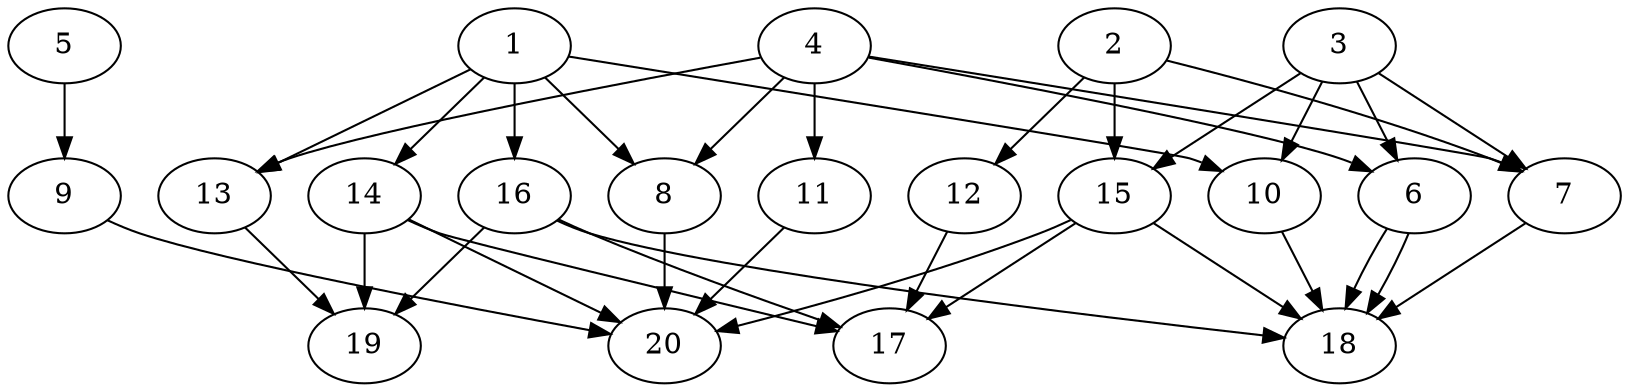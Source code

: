// DAG automatically generated by daggen at Wed Jul 24 21:27:05 2019
// ./daggen --dot -n 20 --ccr 0.4 --fat 0.7 --regular 0.5 --density 0.5 --mindata 5242880 --maxdata 52428800 
digraph G {
  1 [size="32005120", alpha="0.04", expect_size="12802048"] 
  1 -> 8 [size ="12802048"]
  1 -> 10 [size ="12802048"]
  1 -> 13 [size ="12802048"]
  1 -> 14 [size ="12802048"]
  1 -> 16 [size ="12802048"]
  2 [size="87459840", alpha="0.20", expect_size="34983936"] 
  2 -> 7 [size ="34983936"]
  2 -> 12 [size ="34983936"]
  2 -> 15 [size ="34983936"]
  3 [size="42224640", alpha="0.14", expect_size="16889856"] 
  3 -> 6 [size ="16889856"]
  3 -> 7 [size ="16889856"]
  3 -> 10 [size ="16889856"]
  3 -> 15 [size ="16889856"]
  4 [size="128133120", alpha="0.08", expect_size="51253248"] 
  4 -> 6 [size ="51253248"]
  4 -> 7 [size ="51253248"]
  4 -> 8 [size ="51253248"]
  4 -> 11 [size ="51253248"]
  4 -> 13 [size ="51253248"]
  5 [size="119306240", alpha="0.03", expect_size="47722496"] 
  5 -> 9 [size ="47722496"]
  6 [size="24993280", alpha="0.17", expect_size="9997312"] 
  6 -> 18 [size ="9997312"]
  6 -> 18 [size ="9997312"]
  7 [size="104885760", alpha="0.08", expect_size="41954304"] 
  7 -> 18 [size ="41954304"]
  8 [size="44766720", alpha="0.13", expect_size="17906688"] 
  8 -> 20 [size ="17906688"]
  9 [size="59397120", alpha="0.00", expect_size="23758848"] 
  9 -> 20 [size ="23758848"]
  10 [size="98680320", alpha="0.19", expect_size="39472128"] 
  10 -> 18 [size ="39472128"]
  11 [size="20072960", alpha="0.03", expect_size="8029184"] 
  11 -> 20 [size ="8029184"]
  12 [size="42524160", alpha="0.19", expect_size="17009664"] 
  12 -> 17 [size ="17009664"]
  13 [size="41344000", alpha="0.02", expect_size="16537600"] 
  13 -> 19 [size ="16537600"]
  14 [size="125893120", alpha="0.08", expect_size="50357248"] 
  14 -> 17 [size ="50357248"]
  14 -> 19 [size ="50357248"]
  14 -> 20 [size ="50357248"]
  15 [size="56404480", alpha="0.16", expect_size="22561792"] 
  15 -> 17 [size ="22561792"]
  15 -> 18 [size ="22561792"]
  15 -> 20 [size ="22561792"]
  16 [size="74470400", alpha="0.07", expect_size="29788160"] 
  16 -> 17 [size ="29788160"]
  16 -> 18 [size ="29788160"]
  16 -> 19 [size ="29788160"]
  17 [size="58577920", alpha="0.06", expect_size="23431168"] 
  18 [size="107054080", alpha="0.01", expect_size="42821632"] 
  19 [size="66790400", alpha="0.03", expect_size="26716160"] 
  20 [size="67020800", alpha="0.07", expect_size="26808320"] 
}
